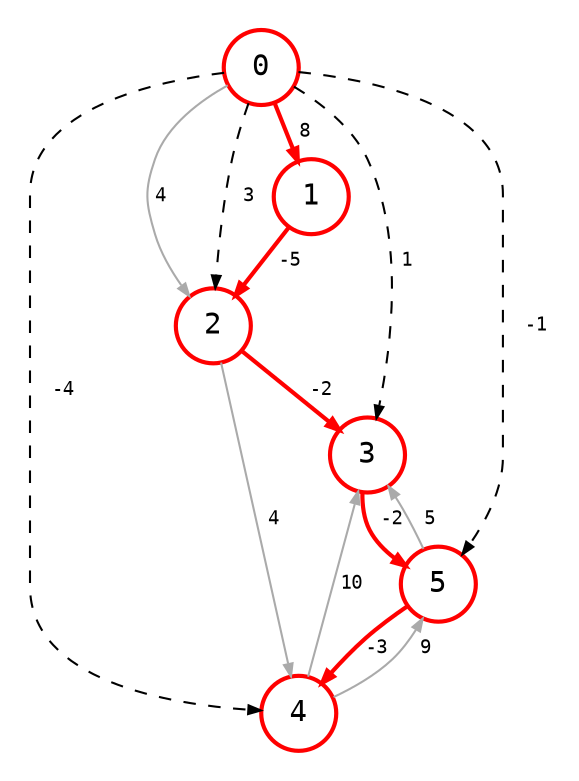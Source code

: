 digraph {
    node [shape=circle, fontname="monospace"];
    edge [arrowsize=0.6, fontname="monospace", fontsize=9];
    layout=dot;
    pad=0.2;
    ranksep=0.2;

    0, 1, 2, 3, 4, 5 [style=bold, color=red];

    0 -> 1 [label=" 8", color=red, style=bold];
    0 -> 2 [label="4", color="#aaaaaa"];
    1 -> 2 [label=" -5", color=red, style=bold];
    2 -> 3 [label=" -2", color=red, style=bold];
    2 -> 4 [label=" 4", color="#aaaaaa"];
    3 -> 5 [label=" -2", color=red, style=bold];
    4 -> 3 [label="10", color="#aaaaaa"];
    4 -> 5 [label=" 9", color="#aaaaaa"];
    5 -> 3 [label=" 5", color="#aaaaaa"];
    5 -> 4 [label="-3", color=red, style=bold];

    0 -> 2 [label=" 3", style=dashed];
    0 -> 3 [label=" 1", style=dashed];
    0 -> 4 [label="  -4", style=dashed];
    0 -> 5 [label="  -1", style=dashed];
}